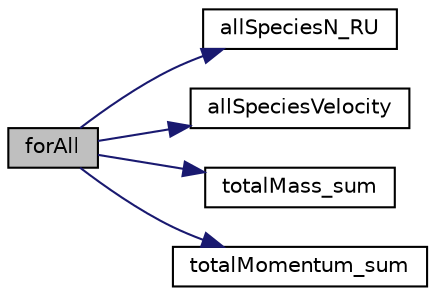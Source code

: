 digraph "forAll"
{
  bgcolor="transparent";
  edge [fontname="Helvetica",fontsize="10",labelfontname="Helvetica",labelfontsize="10"];
  node [fontname="Helvetica",fontsize="10",shape=record];
  rankdir="LR";
  Node1 [label="forAll",height=0.2,width=0.4,color="black", fillcolor="grey75", style="filled" fontcolor="black"];
  Node1 -> Node2 [color="midnightblue",fontsize="10",style="solid",fontname="Helvetica"];
  Node2 [label="allSpeciesN_RU",height=0.2,width=0.4,color="black",URL="$createMDFields_8H.html#a5763977052059b9f7e2c3b68be7c3865"];
  Node1 -> Node3 [color="midnightblue",fontsize="10",style="solid",fontname="Helvetica"];
  Node3 [label="allSpeciesVelocity",height=0.2,width=0.4,color="black",URL="$createMDFields_8H.html#ac1f2a2cd07388eaa3f722cad5d71bf3c"];
  Node1 -> Node4 [color="midnightblue",fontsize="10",style="solid",fontname="Helvetica"];
  Node4 [label="totalMass_sum",height=0.2,width=0.4,color="black",URL="$averageMDFields_8H.html#ac51176c1d974078cfb9aba801c04c486"];
  Node1 -> Node5 [color="midnightblue",fontsize="10",style="solid",fontname="Helvetica"];
  Node5 [label="totalMomentum_sum",height=0.2,width=0.4,color="black",URL="$averageMDFields_8H.html#a24d56c81c2193f8704e94bdfd7c3266e"];
}
